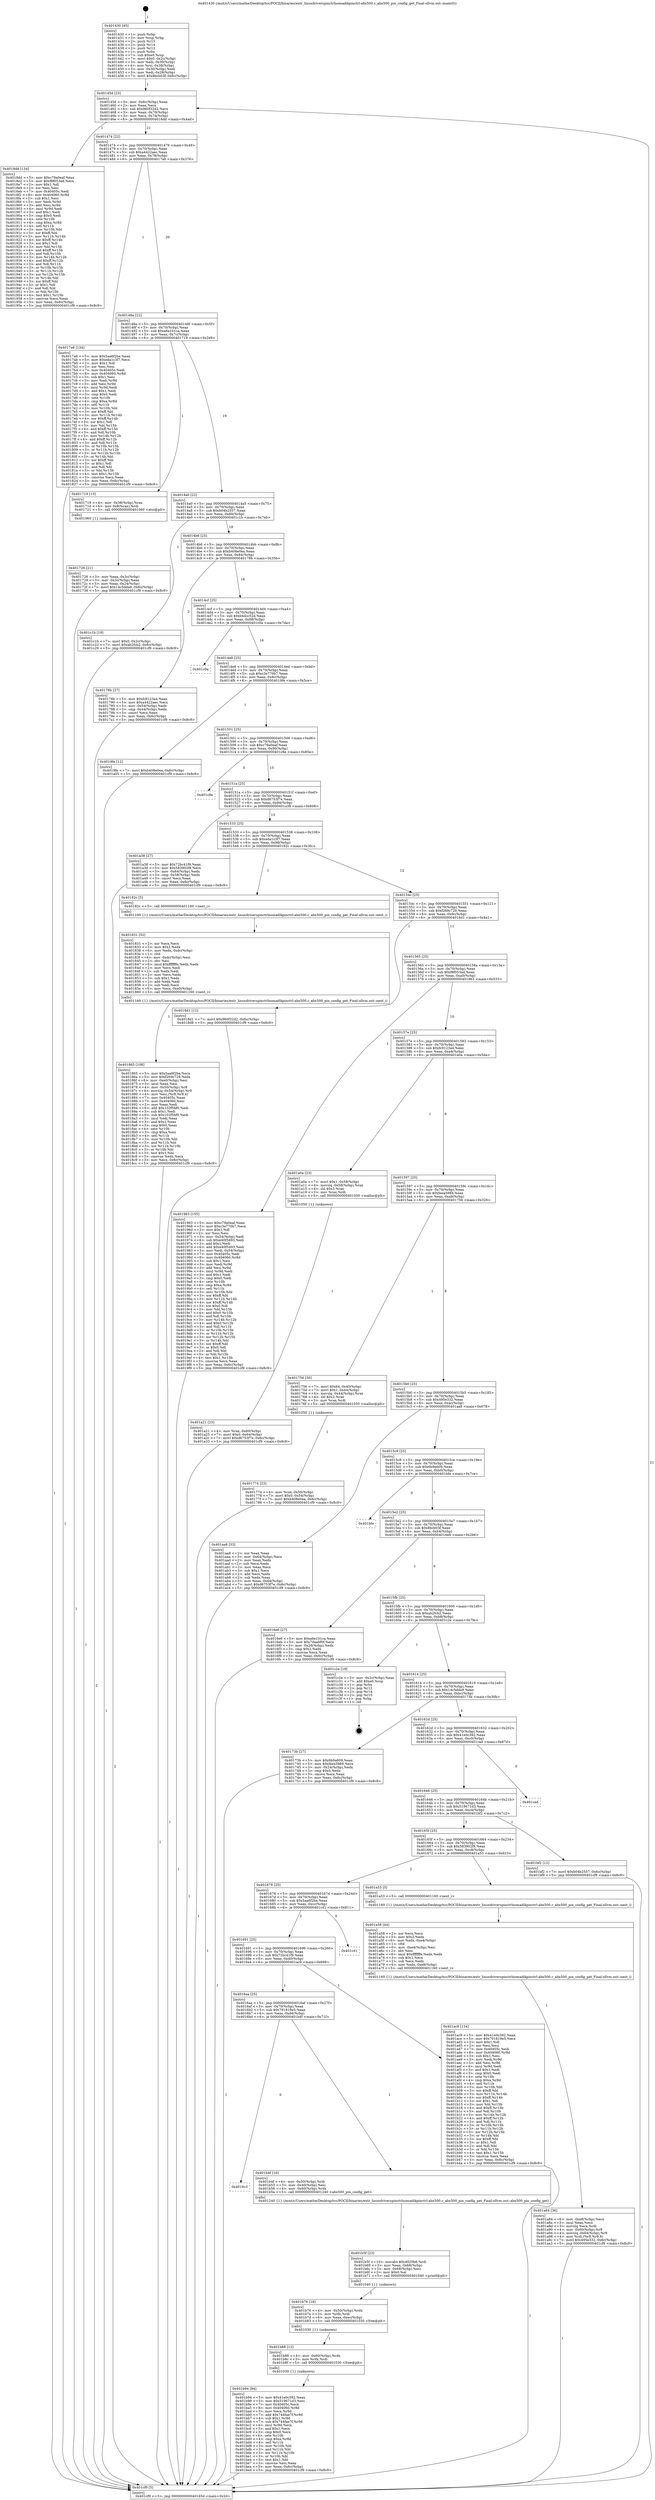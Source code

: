 digraph "0x401430" {
  label = "0x401430 (/mnt/c/Users/mathe/Desktop/tcc/POCII/binaries/extr_linuxdriverspinctrlnomadikpinctrl-abx500.c_abx500_pin_config_get_Final-ollvm.out::main(0))"
  labelloc = "t"
  node[shape=record]

  Entry [label="",width=0.3,height=0.3,shape=circle,fillcolor=black,style=filled]
  "0x40145d" [label="{
     0x40145d [23]\l
     | [instrs]\l
     &nbsp;&nbsp;0x40145d \<+3\>: mov -0x6c(%rbp),%eax\l
     &nbsp;&nbsp;0x401460 \<+2\>: mov %eax,%ecx\l
     &nbsp;&nbsp;0x401462 \<+6\>: sub $0x960f32d2,%ecx\l
     &nbsp;&nbsp;0x401468 \<+3\>: mov %eax,-0x70(%rbp)\l
     &nbsp;&nbsp;0x40146b \<+3\>: mov %ecx,-0x74(%rbp)\l
     &nbsp;&nbsp;0x40146e \<+6\>: je 00000000004018dd \<main+0x4ad\>\l
  }"]
  "0x4018dd" [label="{
     0x4018dd [134]\l
     | [instrs]\l
     &nbsp;&nbsp;0x4018dd \<+5\>: mov $0xc79a0eaf,%eax\l
     &nbsp;&nbsp;0x4018e2 \<+5\>: mov $0xf8f053ad,%ecx\l
     &nbsp;&nbsp;0x4018e7 \<+2\>: mov $0x1,%dl\l
     &nbsp;&nbsp;0x4018e9 \<+2\>: xor %esi,%esi\l
     &nbsp;&nbsp;0x4018eb \<+7\>: mov 0x40405c,%edi\l
     &nbsp;&nbsp;0x4018f2 \<+8\>: mov 0x404060,%r8d\l
     &nbsp;&nbsp;0x4018fa \<+3\>: sub $0x1,%esi\l
     &nbsp;&nbsp;0x4018fd \<+3\>: mov %edi,%r9d\l
     &nbsp;&nbsp;0x401900 \<+3\>: add %esi,%r9d\l
     &nbsp;&nbsp;0x401903 \<+4\>: imul %r9d,%edi\l
     &nbsp;&nbsp;0x401907 \<+3\>: and $0x1,%edi\l
     &nbsp;&nbsp;0x40190a \<+3\>: cmp $0x0,%edi\l
     &nbsp;&nbsp;0x40190d \<+4\>: sete %r10b\l
     &nbsp;&nbsp;0x401911 \<+4\>: cmp $0xa,%r8d\l
     &nbsp;&nbsp;0x401915 \<+4\>: setl %r11b\l
     &nbsp;&nbsp;0x401919 \<+3\>: mov %r10b,%bl\l
     &nbsp;&nbsp;0x40191c \<+3\>: xor $0xff,%bl\l
     &nbsp;&nbsp;0x40191f \<+3\>: mov %r11b,%r14b\l
     &nbsp;&nbsp;0x401922 \<+4\>: xor $0xff,%r14b\l
     &nbsp;&nbsp;0x401926 \<+3\>: xor $0x1,%dl\l
     &nbsp;&nbsp;0x401929 \<+3\>: mov %bl,%r15b\l
     &nbsp;&nbsp;0x40192c \<+4\>: and $0xff,%r15b\l
     &nbsp;&nbsp;0x401930 \<+3\>: and %dl,%r10b\l
     &nbsp;&nbsp;0x401933 \<+3\>: mov %r14b,%r12b\l
     &nbsp;&nbsp;0x401936 \<+4\>: and $0xff,%r12b\l
     &nbsp;&nbsp;0x40193a \<+3\>: and %dl,%r11b\l
     &nbsp;&nbsp;0x40193d \<+3\>: or %r10b,%r15b\l
     &nbsp;&nbsp;0x401940 \<+3\>: or %r11b,%r12b\l
     &nbsp;&nbsp;0x401943 \<+3\>: xor %r12b,%r15b\l
     &nbsp;&nbsp;0x401946 \<+3\>: or %r14b,%bl\l
     &nbsp;&nbsp;0x401949 \<+3\>: xor $0xff,%bl\l
     &nbsp;&nbsp;0x40194c \<+3\>: or $0x1,%dl\l
     &nbsp;&nbsp;0x40194f \<+2\>: and %dl,%bl\l
     &nbsp;&nbsp;0x401951 \<+3\>: or %bl,%r15b\l
     &nbsp;&nbsp;0x401954 \<+4\>: test $0x1,%r15b\l
     &nbsp;&nbsp;0x401958 \<+3\>: cmovne %ecx,%eax\l
     &nbsp;&nbsp;0x40195b \<+3\>: mov %eax,-0x6c(%rbp)\l
     &nbsp;&nbsp;0x40195e \<+5\>: jmp 0000000000401cf9 \<main+0x8c9\>\l
  }"]
  "0x401474" [label="{
     0x401474 [22]\l
     | [instrs]\l
     &nbsp;&nbsp;0x401474 \<+5\>: jmp 0000000000401479 \<main+0x49\>\l
     &nbsp;&nbsp;0x401479 \<+3\>: mov -0x70(%rbp),%eax\l
     &nbsp;&nbsp;0x40147c \<+5\>: sub $0xa4422aec,%eax\l
     &nbsp;&nbsp;0x401481 \<+3\>: mov %eax,-0x78(%rbp)\l
     &nbsp;&nbsp;0x401484 \<+6\>: je 00000000004017a6 \<main+0x376\>\l
  }"]
  Exit [label="",width=0.3,height=0.3,shape=circle,fillcolor=black,style=filled,peripheries=2]
  "0x4017a6" [label="{
     0x4017a6 [134]\l
     | [instrs]\l
     &nbsp;&nbsp;0x4017a6 \<+5\>: mov $0x5aa6f2ba,%eax\l
     &nbsp;&nbsp;0x4017ab \<+5\>: mov $0xeda1c3f7,%ecx\l
     &nbsp;&nbsp;0x4017b0 \<+2\>: mov $0x1,%dl\l
     &nbsp;&nbsp;0x4017b2 \<+2\>: xor %esi,%esi\l
     &nbsp;&nbsp;0x4017b4 \<+7\>: mov 0x40405c,%edi\l
     &nbsp;&nbsp;0x4017bb \<+8\>: mov 0x404060,%r8d\l
     &nbsp;&nbsp;0x4017c3 \<+3\>: sub $0x1,%esi\l
     &nbsp;&nbsp;0x4017c6 \<+3\>: mov %edi,%r9d\l
     &nbsp;&nbsp;0x4017c9 \<+3\>: add %esi,%r9d\l
     &nbsp;&nbsp;0x4017cc \<+4\>: imul %r9d,%edi\l
     &nbsp;&nbsp;0x4017d0 \<+3\>: and $0x1,%edi\l
     &nbsp;&nbsp;0x4017d3 \<+3\>: cmp $0x0,%edi\l
     &nbsp;&nbsp;0x4017d6 \<+4\>: sete %r10b\l
     &nbsp;&nbsp;0x4017da \<+4\>: cmp $0xa,%r8d\l
     &nbsp;&nbsp;0x4017de \<+4\>: setl %r11b\l
     &nbsp;&nbsp;0x4017e2 \<+3\>: mov %r10b,%bl\l
     &nbsp;&nbsp;0x4017e5 \<+3\>: xor $0xff,%bl\l
     &nbsp;&nbsp;0x4017e8 \<+3\>: mov %r11b,%r14b\l
     &nbsp;&nbsp;0x4017eb \<+4\>: xor $0xff,%r14b\l
     &nbsp;&nbsp;0x4017ef \<+3\>: xor $0x1,%dl\l
     &nbsp;&nbsp;0x4017f2 \<+3\>: mov %bl,%r15b\l
     &nbsp;&nbsp;0x4017f5 \<+4\>: and $0xff,%r15b\l
     &nbsp;&nbsp;0x4017f9 \<+3\>: and %dl,%r10b\l
     &nbsp;&nbsp;0x4017fc \<+3\>: mov %r14b,%r12b\l
     &nbsp;&nbsp;0x4017ff \<+4\>: and $0xff,%r12b\l
     &nbsp;&nbsp;0x401803 \<+3\>: and %dl,%r11b\l
     &nbsp;&nbsp;0x401806 \<+3\>: or %r10b,%r15b\l
     &nbsp;&nbsp;0x401809 \<+3\>: or %r11b,%r12b\l
     &nbsp;&nbsp;0x40180c \<+3\>: xor %r12b,%r15b\l
     &nbsp;&nbsp;0x40180f \<+3\>: or %r14b,%bl\l
     &nbsp;&nbsp;0x401812 \<+3\>: xor $0xff,%bl\l
     &nbsp;&nbsp;0x401815 \<+3\>: or $0x1,%dl\l
     &nbsp;&nbsp;0x401818 \<+2\>: and %dl,%bl\l
     &nbsp;&nbsp;0x40181a \<+3\>: or %bl,%r15b\l
     &nbsp;&nbsp;0x40181d \<+4\>: test $0x1,%r15b\l
     &nbsp;&nbsp;0x401821 \<+3\>: cmovne %ecx,%eax\l
     &nbsp;&nbsp;0x401824 \<+3\>: mov %eax,-0x6c(%rbp)\l
     &nbsp;&nbsp;0x401827 \<+5\>: jmp 0000000000401cf9 \<main+0x8c9\>\l
  }"]
  "0x40148a" [label="{
     0x40148a [22]\l
     | [instrs]\l
     &nbsp;&nbsp;0x40148a \<+5\>: jmp 000000000040148f \<main+0x5f\>\l
     &nbsp;&nbsp;0x40148f \<+3\>: mov -0x70(%rbp),%eax\l
     &nbsp;&nbsp;0x401492 \<+5\>: sub $0xa6e101ca,%eax\l
     &nbsp;&nbsp;0x401497 \<+3\>: mov %eax,-0x7c(%rbp)\l
     &nbsp;&nbsp;0x40149a \<+6\>: je 0000000000401719 \<main+0x2e9\>\l
  }"]
  "0x401b94" [label="{
     0x401b94 [94]\l
     | [instrs]\l
     &nbsp;&nbsp;0x401b94 \<+5\>: mov $0x41e0c392,%eax\l
     &nbsp;&nbsp;0x401b99 \<+5\>: mov $0x519671d3,%esi\l
     &nbsp;&nbsp;0x401b9e \<+7\>: mov 0x40405c,%ecx\l
     &nbsp;&nbsp;0x401ba5 \<+8\>: mov 0x404060,%r8d\l
     &nbsp;&nbsp;0x401bad \<+3\>: mov %ecx,%r9d\l
     &nbsp;&nbsp;0x401bb0 \<+7\>: add $0x744fae7f,%r9d\l
     &nbsp;&nbsp;0x401bb7 \<+4\>: sub $0x1,%r9d\l
     &nbsp;&nbsp;0x401bbb \<+7\>: sub $0x744fae7f,%r9d\l
     &nbsp;&nbsp;0x401bc2 \<+4\>: imul %r9d,%ecx\l
     &nbsp;&nbsp;0x401bc6 \<+3\>: and $0x1,%ecx\l
     &nbsp;&nbsp;0x401bc9 \<+3\>: cmp $0x0,%ecx\l
     &nbsp;&nbsp;0x401bcc \<+4\>: sete %r10b\l
     &nbsp;&nbsp;0x401bd0 \<+4\>: cmp $0xa,%r8d\l
     &nbsp;&nbsp;0x401bd4 \<+4\>: setl %r11b\l
     &nbsp;&nbsp;0x401bd8 \<+3\>: mov %r10b,%bl\l
     &nbsp;&nbsp;0x401bdb \<+3\>: and %r11b,%bl\l
     &nbsp;&nbsp;0x401bde \<+3\>: xor %r11b,%r10b\l
     &nbsp;&nbsp;0x401be1 \<+3\>: or %r10b,%bl\l
     &nbsp;&nbsp;0x401be4 \<+3\>: test $0x1,%bl\l
     &nbsp;&nbsp;0x401be7 \<+3\>: cmovne %esi,%eax\l
     &nbsp;&nbsp;0x401bea \<+3\>: mov %eax,-0x6c(%rbp)\l
     &nbsp;&nbsp;0x401bed \<+5\>: jmp 0000000000401cf9 \<main+0x8c9\>\l
  }"]
  "0x401719" [label="{
     0x401719 [13]\l
     | [instrs]\l
     &nbsp;&nbsp;0x401719 \<+4\>: mov -0x38(%rbp),%rax\l
     &nbsp;&nbsp;0x40171d \<+4\>: mov 0x8(%rax),%rdi\l
     &nbsp;&nbsp;0x401721 \<+5\>: call 0000000000401060 \<atoi@plt\>\l
     | [calls]\l
     &nbsp;&nbsp;0x401060 \{1\} (unknown)\l
  }"]
  "0x4014a0" [label="{
     0x4014a0 [22]\l
     | [instrs]\l
     &nbsp;&nbsp;0x4014a0 \<+5\>: jmp 00000000004014a5 \<main+0x75\>\l
     &nbsp;&nbsp;0x4014a5 \<+3\>: mov -0x70(%rbp),%eax\l
     &nbsp;&nbsp;0x4014a8 \<+5\>: sub $0xb04b2557,%eax\l
     &nbsp;&nbsp;0x4014ad \<+3\>: mov %eax,-0x80(%rbp)\l
     &nbsp;&nbsp;0x4014b0 \<+6\>: je 0000000000401c1b \<main+0x7eb\>\l
  }"]
  "0x401b88" [label="{
     0x401b88 [12]\l
     | [instrs]\l
     &nbsp;&nbsp;0x401b88 \<+4\>: mov -0x60(%rbp),%rdx\l
     &nbsp;&nbsp;0x401b8c \<+3\>: mov %rdx,%rdi\l
     &nbsp;&nbsp;0x401b8f \<+5\>: call 0000000000401030 \<free@plt\>\l
     | [calls]\l
     &nbsp;&nbsp;0x401030 \{1\} (unknown)\l
  }"]
  "0x401c1b" [label="{
     0x401c1b [19]\l
     | [instrs]\l
     &nbsp;&nbsp;0x401c1b \<+7\>: movl $0x0,-0x2c(%rbp)\l
     &nbsp;&nbsp;0x401c22 \<+7\>: movl $0xab2fcb2,-0x6c(%rbp)\l
     &nbsp;&nbsp;0x401c29 \<+5\>: jmp 0000000000401cf9 \<main+0x8c9\>\l
  }"]
  "0x4014b6" [label="{
     0x4014b6 [25]\l
     | [instrs]\l
     &nbsp;&nbsp;0x4014b6 \<+5\>: jmp 00000000004014bb \<main+0x8b\>\l
     &nbsp;&nbsp;0x4014bb \<+3\>: mov -0x70(%rbp),%eax\l
     &nbsp;&nbsp;0x4014be \<+5\>: sub $0xb408e0ea,%eax\l
     &nbsp;&nbsp;0x4014c3 \<+6\>: mov %eax,-0x84(%rbp)\l
     &nbsp;&nbsp;0x4014c9 \<+6\>: je 000000000040178b \<main+0x35b\>\l
  }"]
  "0x401b76" [label="{
     0x401b76 [18]\l
     | [instrs]\l
     &nbsp;&nbsp;0x401b76 \<+4\>: mov -0x50(%rbp),%rdx\l
     &nbsp;&nbsp;0x401b7a \<+3\>: mov %rdx,%rdi\l
     &nbsp;&nbsp;0x401b7d \<+6\>: mov %eax,-0xec(%rbp)\l
     &nbsp;&nbsp;0x401b83 \<+5\>: call 0000000000401030 \<free@plt\>\l
     | [calls]\l
     &nbsp;&nbsp;0x401030 \{1\} (unknown)\l
  }"]
  "0x40178b" [label="{
     0x40178b [27]\l
     | [instrs]\l
     &nbsp;&nbsp;0x40178b \<+5\>: mov $0xfc9123a4,%eax\l
     &nbsp;&nbsp;0x401790 \<+5\>: mov $0xa4422aec,%ecx\l
     &nbsp;&nbsp;0x401795 \<+3\>: mov -0x54(%rbp),%edx\l
     &nbsp;&nbsp;0x401798 \<+3\>: cmp -0x44(%rbp),%edx\l
     &nbsp;&nbsp;0x40179b \<+3\>: cmovl %ecx,%eax\l
     &nbsp;&nbsp;0x40179e \<+3\>: mov %eax,-0x6c(%rbp)\l
     &nbsp;&nbsp;0x4017a1 \<+5\>: jmp 0000000000401cf9 \<main+0x8c9\>\l
  }"]
  "0x4014cf" [label="{
     0x4014cf [25]\l
     | [instrs]\l
     &nbsp;&nbsp;0x4014cf \<+5\>: jmp 00000000004014d4 \<main+0xa4\>\l
     &nbsp;&nbsp;0x4014d4 \<+3\>: mov -0x70(%rbp),%eax\l
     &nbsp;&nbsp;0x4014d7 \<+5\>: sub $0xb4dcc52d,%eax\l
     &nbsp;&nbsp;0x4014dc \<+6\>: mov %eax,-0x88(%rbp)\l
     &nbsp;&nbsp;0x4014e2 \<+6\>: je 0000000000401c0a \<main+0x7da\>\l
  }"]
  "0x401b5f" [label="{
     0x401b5f [23]\l
     | [instrs]\l
     &nbsp;&nbsp;0x401b5f \<+10\>: movabs $0x4020b6,%rdi\l
     &nbsp;&nbsp;0x401b69 \<+3\>: mov %eax,-0x68(%rbp)\l
     &nbsp;&nbsp;0x401b6c \<+3\>: mov -0x68(%rbp),%esi\l
     &nbsp;&nbsp;0x401b6f \<+2\>: mov $0x0,%al\l
     &nbsp;&nbsp;0x401b71 \<+5\>: call 0000000000401040 \<printf@plt\>\l
     | [calls]\l
     &nbsp;&nbsp;0x401040 \{1\} (unknown)\l
  }"]
  "0x401c0a" [label="{
     0x401c0a\l
  }", style=dashed]
  "0x4014e8" [label="{
     0x4014e8 [25]\l
     | [instrs]\l
     &nbsp;&nbsp;0x4014e8 \<+5\>: jmp 00000000004014ed \<main+0xbd\>\l
     &nbsp;&nbsp;0x4014ed \<+3\>: mov -0x70(%rbp),%eax\l
     &nbsp;&nbsp;0x4014f0 \<+5\>: sub $0xc3e770b7,%eax\l
     &nbsp;&nbsp;0x4014f5 \<+6\>: mov %eax,-0x8c(%rbp)\l
     &nbsp;&nbsp;0x4014fb \<+6\>: je 00000000004019fe \<main+0x5ce\>\l
  }"]
  "0x4016c3" [label="{
     0x4016c3\l
  }", style=dashed]
  "0x4019fe" [label="{
     0x4019fe [12]\l
     | [instrs]\l
     &nbsp;&nbsp;0x4019fe \<+7\>: movl $0xb408e0ea,-0x6c(%rbp)\l
     &nbsp;&nbsp;0x401a05 \<+5\>: jmp 0000000000401cf9 \<main+0x8c9\>\l
  }"]
  "0x401501" [label="{
     0x401501 [25]\l
     | [instrs]\l
     &nbsp;&nbsp;0x401501 \<+5\>: jmp 0000000000401506 \<main+0xd6\>\l
     &nbsp;&nbsp;0x401506 \<+3\>: mov -0x70(%rbp),%eax\l
     &nbsp;&nbsp;0x401509 \<+5\>: sub $0xc79a0eaf,%eax\l
     &nbsp;&nbsp;0x40150e \<+6\>: mov %eax,-0x90(%rbp)\l
     &nbsp;&nbsp;0x401514 \<+6\>: je 0000000000401c8e \<main+0x85e\>\l
  }"]
  "0x401b4f" [label="{
     0x401b4f [16]\l
     | [instrs]\l
     &nbsp;&nbsp;0x401b4f \<+4\>: mov -0x50(%rbp),%rdi\l
     &nbsp;&nbsp;0x401b53 \<+3\>: mov -0x40(%rbp),%esi\l
     &nbsp;&nbsp;0x401b56 \<+4\>: mov -0x60(%rbp),%rdx\l
     &nbsp;&nbsp;0x401b5a \<+5\>: call 0000000000401240 \<abx500_pin_config_get\>\l
     | [calls]\l
     &nbsp;&nbsp;0x401240 \{1\} (/mnt/c/Users/mathe/Desktop/tcc/POCII/binaries/extr_linuxdriverspinctrlnomadikpinctrl-abx500.c_abx500_pin_config_get_Final-ollvm.out::abx500_pin_config_get)\l
  }"]
  "0x401c8e" [label="{
     0x401c8e\l
  }", style=dashed]
  "0x40151a" [label="{
     0x40151a [25]\l
     | [instrs]\l
     &nbsp;&nbsp;0x40151a \<+5\>: jmp 000000000040151f \<main+0xef\>\l
     &nbsp;&nbsp;0x40151f \<+3\>: mov -0x70(%rbp),%eax\l
     &nbsp;&nbsp;0x401522 \<+5\>: sub $0xd6753f7e,%eax\l
     &nbsp;&nbsp;0x401527 \<+6\>: mov %eax,-0x94(%rbp)\l
     &nbsp;&nbsp;0x40152d \<+6\>: je 0000000000401a38 \<main+0x608\>\l
  }"]
  "0x4016aa" [label="{
     0x4016aa [25]\l
     | [instrs]\l
     &nbsp;&nbsp;0x4016aa \<+5\>: jmp 00000000004016af \<main+0x27f\>\l
     &nbsp;&nbsp;0x4016af \<+3\>: mov -0x70(%rbp),%eax\l
     &nbsp;&nbsp;0x4016b2 \<+5\>: sub $0x791819e5,%eax\l
     &nbsp;&nbsp;0x4016b7 \<+6\>: mov %eax,-0xd4(%rbp)\l
     &nbsp;&nbsp;0x4016bd \<+6\>: je 0000000000401b4f \<main+0x71f\>\l
  }"]
  "0x401a38" [label="{
     0x401a38 [27]\l
     | [instrs]\l
     &nbsp;&nbsp;0x401a38 \<+5\>: mov $0x72bc41f9,%eax\l
     &nbsp;&nbsp;0x401a3d \<+5\>: mov $0x583902f9,%ecx\l
     &nbsp;&nbsp;0x401a42 \<+3\>: mov -0x64(%rbp),%edx\l
     &nbsp;&nbsp;0x401a45 \<+3\>: cmp -0x58(%rbp),%edx\l
     &nbsp;&nbsp;0x401a48 \<+3\>: cmovl %ecx,%eax\l
     &nbsp;&nbsp;0x401a4b \<+3\>: mov %eax,-0x6c(%rbp)\l
     &nbsp;&nbsp;0x401a4e \<+5\>: jmp 0000000000401cf9 \<main+0x8c9\>\l
  }"]
  "0x401533" [label="{
     0x401533 [25]\l
     | [instrs]\l
     &nbsp;&nbsp;0x401533 \<+5\>: jmp 0000000000401538 \<main+0x108\>\l
     &nbsp;&nbsp;0x401538 \<+3\>: mov -0x70(%rbp),%eax\l
     &nbsp;&nbsp;0x40153b \<+5\>: sub $0xeda1c3f7,%eax\l
     &nbsp;&nbsp;0x401540 \<+6\>: mov %eax,-0x98(%rbp)\l
     &nbsp;&nbsp;0x401546 \<+6\>: je 000000000040182c \<main+0x3fc\>\l
  }"]
  "0x401ac9" [label="{
     0x401ac9 [134]\l
     | [instrs]\l
     &nbsp;&nbsp;0x401ac9 \<+5\>: mov $0x41e0c392,%eax\l
     &nbsp;&nbsp;0x401ace \<+5\>: mov $0x791819e5,%ecx\l
     &nbsp;&nbsp;0x401ad3 \<+2\>: mov $0x1,%dl\l
     &nbsp;&nbsp;0x401ad5 \<+2\>: xor %esi,%esi\l
     &nbsp;&nbsp;0x401ad7 \<+7\>: mov 0x40405c,%edi\l
     &nbsp;&nbsp;0x401ade \<+8\>: mov 0x404060,%r8d\l
     &nbsp;&nbsp;0x401ae6 \<+3\>: sub $0x1,%esi\l
     &nbsp;&nbsp;0x401ae9 \<+3\>: mov %edi,%r9d\l
     &nbsp;&nbsp;0x401aec \<+3\>: add %esi,%r9d\l
     &nbsp;&nbsp;0x401aef \<+4\>: imul %r9d,%edi\l
     &nbsp;&nbsp;0x401af3 \<+3\>: and $0x1,%edi\l
     &nbsp;&nbsp;0x401af6 \<+3\>: cmp $0x0,%edi\l
     &nbsp;&nbsp;0x401af9 \<+4\>: sete %r10b\l
     &nbsp;&nbsp;0x401afd \<+4\>: cmp $0xa,%r8d\l
     &nbsp;&nbsp;0x401b01 \<+4\>: setl %r11b\l
     &nbsp;&nbsp;0x401b05 \<+3\>: mov %r10b,%bl\l
     &nbsp;&nbsp;0x401b08 \<+3\>: xor $0xff,%bl\l
     &nbsp;&nbsp;0x401b0b \<+3\>: mov %r11b,%r14b\l
     &nbsp;&nbsp;0x401b0e \<+4\>: xor $0xff,%r14b\l
     &nbsp;&nbsp;0x401b12 \<+3\>: xor $0x1,%dl\l
     &nbsp;&nbsp;0x401b15 \<+3\>: mov %bl,%r15b\l
     &nbsp;&nbsp;0x401b18 \<+4\>: and $0xff,%r15b\l
     &nbsp;&nbsp;0x401b1c \<+3\>: and %dl,%r10b\l
     &nbsp;&nbsp;0x401b1f \<+3\>: mov %r14b,%r12b\l
     &nbsp;&nbsp;0x401b22 \<+4\>: and $0xff,%r12b\l
     &nbsp;&nbsp;0x401b26 \<+3\>: and %dl,%r11b\l
     &nbsp;&nbsp;0x401b29 \<+3\>: or %r10b,%r15b\l
     &nbsp;&nbsp;0x401b2c \<+3\>: or %r11b,%r12b\l
     &nbsp;&nbsp;0x401b2f \<+3\>: xor %r12b,%r15b\l
     &nbsp;&nbsp;0x401b32 \<+3\>: or %r14b,%bl\l
     &nbsp;&nbsp;0x401b35 \<+3\>: xor $0xff,%bl\l
     &nbsp;&nbsp;0x401b38 \<+3\>: or $0x1,%dl\l
     &nbsp;&nbsp;0x401b3b \<+2\>: and %dl,%bl\l
     &nbsp;&nbsp;0x401b3d \<+3\>: or %bl,%r15b\l
     &nbsp;&nbsp;0x401b40 \<+4\>: test $0x1,%r15b\l
     &nbsp;&nbsp;0x401b44 \<+3\>: cmovne %ecx,%eax\l
     &nbsp;&nbsp;0x401b47 \<+3\>: mov %eax,-0x6c(%rbp)\l
     &nbsp;&nbsp;0x401b4a \<+5\>: jmp 0000000000401cf9 \<main+0x8c9\>\l
  }"]
  "0x40182c" [label="{
     0x40182c [5]\l
     | [instrs]\l
     &nbsp;&nbsp;0x40182c \<+5\>: call 0000000000401160 \<next_i\>\l
     | [calls]\l
     &nbsp;&nbsp;0x401160 \{1\} (/mnt/c/Users/mathe/Desktop/tcc/POCII/binaries/extr_linuxdriverspinctrlnomadikpinctrl-abx500.c_abx500_pin_config_get_Final-ollvm.out::next_i)\l
  }"]
  "0x40154c" [label="{
     0x40154c [25]\l
     | [instrs]\l
     &nbsp;&nbsp;0x40154c \<+5\>: jmp 0000000000401551 \<main+0x121\>\l
     &nbsp;&nbsp;0x401551 \<+3\>: mov -0x70(%rbp),%eax\l
     &nbsp;&nbsp;0x401554 \<+5\>: sub $0xf269c729,%eax\l
     &nbsp;&nbsp;0x401559 \<+6\>: mov %eax,-0x9c(%rbp)\l
     &nbsp;&nbsp;0x40155f \<+6\>: je 00000000004018d1 \<main+0x4a1\>\l
  }"]
  "0x401691" [label="{
     0x401691 [25]\l
     | [instrs]\l
     &nbsp;&nbsp;0x401691 \<+5\>: jmp 0000000000401696 \<main+0x266\>\l
     &nbsp;&nbsp;0x401696 \<+3\>: mov -0x70(%rbp),%eax\l
     &nbsp;&nbsp;0x401699 \<+5\>: sub $0x72bc41f9,%eax\l
     &nbsp;&nbsp;0x40169e \<+6\>: mov %eax,-0xd0(%rbp)\l
     &nbsp;&nbsp;0x4016a4 \<+6\>: je 0000000000401ac9 \<main+0x699\>\l
  }"]
  "0x4018d1" [label="{
     0x4018d1 [12]\l
     | [instrs]\l
     &nbsp;&nbsp;0x4018d1 \<+7\>: movl $0x960f32d2,-0x6c(%rbp)\l
     &nbsp;&nbsp;0x4018d8 \<+5\>: jmp 0000000000401cf9 \<main+0x8c9\>\l
  }"]
  "0x401565" [label="{
     0x401565 [25]\l
     | [instrs]\l
     &nbsp;&nbsp;0x401565 \<+5\>: jmp 000000000040156a \<main+0x13a\>\l
     &nbsp;&nbsp;0x40156a \<+3\>: mov -0x70(%rbp),%eax\l
     &nbsp;&nbsp;0x40156d \<+5\>: sub $0xf8f053ad,%eax\l
     &nbsp;&nbsp;0x401572 \<+6\>: mov %eax,-0xa0(%rbp)\l
     &nbsp;&nbsp;0x401578 \<+6\>: je 0000000000401963 \<main+0x533\>\l
  }"]
  "0x401c41" [label="{
     0x401c41\l
  }", style=dashed]
  "0x401963" [label="{
     0x401963 [155]\l
     | [instrs]\l
     &nbsp;&nbsp;0x401963 \<+5\>: mov $0xc79a0eaf,%eax\l
     &nbsp;&nbsp;0x401968 \<+5\>: mov $0xc3e770b7,%ecx\l
     &nbsp;&nbsp;0x40196d \<+2\>: mov $0x1,%dl\l
     &nbsp;&nbsp;0x40196f \<+2\>: xor %esi,%esi\l
     &nbsp;&nbsp;0x401971 \<+3\>: mov -0x54(%rbp),%edi\l
     &nbsp;&nbsp;0x401974 \<+6\>: sub $0xe40f5493,%edi\l
     &nbsp;&nbsp;0x40197a \<+3\>: add $0x1,%edi\l
     &nbsp;&nbsp;0x40197d \<+6\>: add $0xe40f5493,%edi\l
     &nbsp;&nbsp;0x401983 \<+3\>: mov %edi,-0x54(%rbp)\l
     &nbsp;&nbsp;0x401986 \<+7\>: mov 0x40405c,%edi\l
     &nbsp;&nbsp;0x40198d \<+8\>: mov 0x404060,%r8d\l
     &nbsp;&nbsp;0x401995 \<+3\>: sub $0x1,%esi\l
     &nbsp;&nbsp;0x401998 \<+3\>: mov %edi,%r9d\l
     &nbsp;&nbsp;0x40199b \<+3\>: add %esi,%r9d\l
     &nbsp;&nbsp;0x40199e \<+4\>: imul %r9d,%edi\l
     &nbsp;&nbsp;0x4019a2 \<+3\>: and $0x1,%edi\l
     &nbsp;&nbsp;0x4019a5 \<+3\>: cmp $0x0,%edi\l
     &nbsp;&nbsp;0x4019a8 \<+4\>: sete %r10b\l
     &nbsp;&nbsp;0x4019ac \<+4\>: cmp $0xa,%r8d\l
     &nbsp;&nbsp;0x4019b0 \<+4\>: setl %r11b\l
     &nbsp;&nbsp;0x4019b4 \<+3\>: mov %r10b,%bl\l
     &nbsp;&nbsp;0x4019b7 \<+3\>: xor $0xff,%bl\l
     &nbsp;&nbsp;0x4019ba \<+3\>: mov %r11b,%r14b\l
     &nbsp;&nbsp;0x4019bd \<+4\>: xor $0xff,%r14b\l
     &nbsp;&nbsp;0x4019c1 \<+3\>: xor $0x0,%dl\l
     &nbsp;&nbsp;0x4019c4 \<+3\>: mov %bl,%r15b\l
     &nbsp;&nbsp;0x4019c7 \<+4\>: and $0x0,%r15b\l
     &nbsp;&nbsp;0x4019cb \<+3\>: and %dl,%r10b\l
     &nbsp;&nbsp;0x4019ce \<+3\>: mov %r14b,%r12b\l
     &nbsp;&nbsp;0x4019d1 \<+4\>: and $0x0,%r12b\l
     &nbsp;&nbsp;0x4019d5 \<+3\>: and %dl,%r11b\l
     &nbsp;&nbsp;0x4019d8 \<+3\>: or %r10b,%r15b\l
     &nbsp;&nbsp;0x4019db \<+3\>: or %r11b,%r12b\l
     &nbsp;&nbsp;0x4019de \<+3\>: xor %r12b,%r15b\l
     &nbsp;&nbsp;0x4019e1 \<+3\>: or %r14b,%bl\l
     &nbsp;&nbsp;0x4019e4 \<+3\>: xor $0xff,%bl\l
     &nbsp;&nbsp;0x4019e7 \<+3\>: or $0x0,%dl\l
     &nbsp;&nbsp;0x4019ea \<+2\>: and %dl,%bl\l
     &nbsp;&nbsp;0x4019ec \<+3\>: or %bl,%r15b\l
     &nbsp;&nbsp;0x4019ef \<+4\>: test $0x1,%r15b\l
     &nbsp;&nbsp;0x4019f3 \<+3\>: cmovne %ecx,%eax\l
     &nbsp;&nbsp;0x4019f6 \<+3\>: mov %eax,-0x6c(%rbp)\l
     &nbsp;&nbsp;0x4019f9 \<+5\>: jmp 0000000000401cf9 \<main+0x8c9\>\l
  }"]
  "0x40157e" [label="{
     0x40157e [25]\l
     | [instrs]\l
     &nbsp;&nbsp;0x40157e \<+5\>: jmp 0000000000401583 \<main+0x153\>\l
     &nbsp;&nbsp;0x401583 \<+3\>: mov -0x70(%rbp),%eax\l
     &nbsp;&nbsp;0x401586 \<+5\>: sub $0xfc9123a4,%eax\l
     &nbsp;&nbsp;0x40158b \<+6\>: mov %eax,-0xa4(%rbp)\l
     &nbsp;&nbsp;0x401591 \<+6\>: je 0000000000401a0a \<main+0x5da\>\l
  }"]
  "0x401a84" [label="{
     0x401a84 [36]\l
     | [instrs]\l
     &nbsp;&nbsp;0x401a84 \<+6\>: mov -0xe8(%rbp),%ecx\l
     &nbsp;&nbsp;0x401a8a \<+3\>: imul %eax,%ecx\l
     &nbsp;&nbsp;0x401a8d \<+3\>: movslq %ecx,%rdi\l
     &nbsp;&nbsp;0x401a90 \<+4\>: mov -0x60(%rbp),%r8\l
     &nbsp;&nbsp;0x401a94 \<+4\>: movslq -0x64(%rbp),%r9\l
     &nbsp;&nbsp;0x401a98 \<+4\>: mov %rdi,(%r8,%r9,8)\l
     &nbsp;&nbsp;0x401a9c \<+7\>: movl $0x495e332,-0x6c(%rbp)\l
     &nbsp;&nbsp;0x401aa3 \<+5\>: jmp 0000000000401cf9 \<main+0x8c9\>\l
  }"]
  "0x401a0a" [label="{
     0x401a0a [23]\l
     | [instrs]\l
     &nbsp;&nbsp;0x401a0a \<+7\>: movl $0x1,-0x58(%rbp)\l
     &nbsp;&nbsp;0x401a11 \<+4\>: movslq -0x58(%rbp),%rax\l
     &nbsp;&nbsp;0x401a15 \<+4\>: shl $0x3,%rax\l
     &nbsp;&nbsp;0x401a19 \<+3\>: mov %rax,%rdi\l
     &nbsp;&nbsp;0x401a1c \<+5\>: call 0000000000401050 \<malloc@plt\>\l
     | [calls]\l
     &nbsp;&nbsp;0x401050 \{1\} (unknown)\l
  }"]
  "0x401597" [label="{
     0x401597 [25]\l
     | [instrs]\l
     &nbsp;&nbsp;0x401597 \<+5\>: jmp 000000000040159c \<main+0x16c\>\l
     &nbsp;&nbsp;0x40159c \<+3\>: mov -0x70(%rbp),%eax\l
     &nbsp;&nbsp;0x40159f \<+5\>: sub $0xfeea5989,%eax\l
     &nbsp;&nbsp;0x4015a4 \<+6\>: mov %eax,-0xa8(%rbp)\l
     &nbsp;&nbsp;0x4015aa \<+6\>: je 0000000000401756 \<main+0x326\>\l
  }"]
  "0x401a58" [label="{
     0x401a58 [44]\l
     | [instrs]\l
     &nbsp;&nbsp;0x401a58 \<+2\>: xor %ecx,%ecx\l
     &nbsp;&nbsp;0x401a5a \<+5\>: mov $0x2,%edx\l
     &nbsp;&nbsp;0x401a5f \<+6\>: mov %edx,-0xe4(%rbp)\l
     &nbsp;&nbsp;0x401a65 \<+1\>: cltd\l
     &nbsp;&nbsp;0x401a66 \<+6\>: mov -0xe4(%rbp),%esi\l
     &nbsp;&nbsp;0x401a6c \<+2\>: idiv %esi\l
     &nbsp;&nbsp;0x401a6e \<+6\>: imul $0xfffffffe,%edx,%edx\l
     &nbsp;&nbsp;0x401a74 \<+3\>: sub $0x1,%ecx\l
     &nbsp;&nbsp;0x401a77 \<+2\>: sub %ecx,%edx\l
     &nbsp;&nbsp;0x401a79 \<+6\>: mov %edx,-0xe8(%rbp)\l
     &nbsp;&nbsp;0x401a7f \<+5\>: call 0000000000401160 \<next_i\>\l
     | [calls]\l
     &nbsp;&nbsp;0x401160 \{1\} (/mnt/c/Users/mathe/Desktop/tcc/POCII/binaries/extr_linuxdriverspinctrlnomadikpinctrl-abx500.c_abx500_pin_config_get_Final-ollvm.out::next_i)\l
  }"]
  "0x401756" [label="{
     0x401756 [30]\l
     | [instrs]\l
     &nbsp;&nbsp;0x401756 \<+7\>: movl $0x64,-0x40(%rbp)\l
     &nbsp;&nbsp;0x40175d \<+7\>: movl $0x1,-0x44(%rbp)\l
     &nbsp;&nbsp;0x401764 \<+4\>: movslq -0x44(%rbp),%rax\l
     &nbsp;&nbsp;0x401768 \<+4\>: shl $0x2,%rax\l
     &nbsp;&nbsp;0x40176c \<+3\>: mov %rax,%rdi\l
     &nbsp;&nbsp;0x40176f \<+5\>: call 0000000000401050 \<malloc@plt\>\l
     | [calls]\l
     &nbsp;&nbsp;0x401050 \{1\} (unknown)\l
  }"]
  "0x4015b0" [label="{
     0x4015b0 [25]\l
     | [instrs]\l
     &nbsp;&nbsp;0x4015b0 \<+5\>: jmp 00000000004015b5 \<main+0x185\>\l
     &nbsp;&nbsp;0x4015b5 \<+3\>: mov -0x70(%rbp),%eax\l
     &nbsp;&nbsp;0x4015b8 \<+5\>: sub $0x495e332,%eax\l
     &nbsp;&nbsp;0x4015bd \<+6\>: mov %eax,-0xac(%rbp)\l
     &nbsp;&nbsp;0x4015c3 \<+6\>: je 0000000000401aa8 \<main+0x678\>\l
  }"]
  "0x401678" [label="{
     0x401678 [25]\l
     | [instrs]\l
     &nbsp;&nbsp;0x401678 \<+5\>: jmp 000000000040167d \<main+0x24d\>\l
     &nbsp;&nbsp;0x40167d \<+3\>: mov -0x70(%rbp),%eax\l
     &nbsp;&nbsp;0x401680 \<+5\>: sub $0x5aa6f2ba,%eax\l
     &nbsp;&nbsp;0x401685 \<+6\>: mov %eax,-0xcc(%rbp)\l
     &nbsp;&nbsp;0x40168b \<+6\>: je 0000000000401c41 \<main+0x811\>\l
  }"]
  "0x401aa8" [label="{
     0x401aa8 [33]\l
     | [instrs]\l
     &nbsp;&nbsp;0x401aa8 \<+2\>: xor %eax,%eax\l
     &nbsp;&nbsp;0x401aaa \<+3\>: mov -0x64(%rbp),%ecx\l
     &nbsp;&nbsp;0x401aad \<+2\>: mov %eax,%edx\l
     &nbsp;&nbsp;0x401aaf \<+2\>: sub %ecx,%edx\l
     &nbsp;&nbsp;0x401ab1 \<+2\>: mov %eax,%ecx\l
     &nbsp;&nbsp;0x401ab3 \<+3\>: sub $0x1,%ecx\l
     &nbsp;&nbsp;0x401ab6 \<+2\>: add %ecx,%edx\l
     &nbsp;&nbsp;0x401ab8 \<+2\>: sub %edx,%eax\l
     &nbsp;&nbsp;0x401aba \<+3\>: mov %eax,-0x64(%rbp)\l
     &nbsp;&nbsp;0x401abd \<+7\>: movl $0xd6753f7e,-0x6c(%rbp)\l
     &nbsp;&nbsp;0x401ac4 \<+5\>: jmp 0000000000401cf9 \<main+0x8c9\>\l
  }"]
  "0x4015c9" [label="{
     0x4015c9 [25]\l
     | [instrs]\l
     &nbsp;&nbsp;0x4015c9 \<+5\>: jmp 00000000004015ce \<main+0x19e\>\l
     &nbsp;&nbsp;0x4015ce \<+3\>: mov -0x70(%rbp),%eax\l
     &nbsp;&nbsp;0x4015d1 \<+5\>: sub $0x6b9a609,%eax\l
     &nbsp;&nbsp;0x4015d6 \<+6\>: mov %eax,-0xb0(%rbp)\l
     &nbsp;&nbsp;0x4015dc \<+6\>: je 0000000000401bfe \<main+0x7ce\>\l
  }"]
  "0x401a53" [label="{
     0x401a53 [5]\l
     | [instrs]\l
     &nbsp;&nbsp;0x401a53 \<+5\>: call 0000000000401160 \<next_i\>\l
     | [calls]\l
     &nbsp;&nbsp;0x401160 \{1\} (/mnt/c/Users/mathe/Desktop/tcc/POCII/binaries/extr_linuxdriverspinctrlnomadikpinctrl-abx500.c_abx500_pin_config_get_Final-ollvm.out::next_i)\l
  }"]
  "0x401bfe" [label="{
     0x401bfe\l
  }", style=dashed]
  "0x4015e2" [label="{
     0x4015e2 [25]\l
     | [instrs]\l
     &nbsp;&nbsp;0x4015e2 \<+5\>: jmp 00000000004015e7 \<main+0x1b7\>\l
     &nbsp;&nbsp;0x4015e7 \<+3\>: mov -0x70(%rbp),%eax\l
     &nbsp;&nbsp;0x4015ea \<+5\>: sub $0x8bcb03f,%eax\l
     &nbsp;&nbsp;0x4015ef \<+6\>: mov %eax,-0xb4(%rbp)\l
     &nbsp;&nbsp;0x4015f5 \<+6\>: je 00000000004016e6 \<main+0x2b6\>\l
  }"]
  "0x40165f" [label="{
     0x40165f [25]\l
     | [instrs]\l
     &nbsp;&nbsp;0x40165f \<+5\>: jmp 0000000000401664 \<main+0x234\>\l
     &nbsp;&nbsp;0x401664 \<+3\>: mov -0x70(%rbp),%eax\l
     &nbsp;&nbsp;0x401667 \<+5\>: sub $0x583902f9,%eax\l
     &nbsp;&nbsp;0x40166c \<+6\>: mov %eax,-0xc8(%rbp)\l
     &nbsp;&nbsp;0x401672 \<+6\>: je 0000000000401a53 \<main+0x623\>\l
  }"]
  "0x4016e6" [label="{
     0x4016e6 [27]\l
     | [instrs]\l
     &nbsp;&nbsp;0x4016e6 \<+5\>: mov $0xa6e101ca,%eax\l
     &nbsp;&nbsp;0x4016eb \<+5\>: mov $0x7daabf0f,%ecx\l
     &nbsp;&nbsp;0x4016f0 \<+3\>: mov -0x28(%rbp),%edx\l
     &nbsp;&nbsp;0x4016f3 \<+3\>: cmp $0x2,%edx\l
     &nbsp;&nbsp;0x4016f6 \<+3\>: cmovne %ecx,%eax\l
     &nbsp;&nbsp;0x4016f9 \<+3\>: mov %eax,-0x6c(%rbp)\l
     &nbsp;&nbsp;0x4016fc \<+5\>: jmp 0000000000401cf9 \<main+0x8c9\>\l
  }"]
  "0x4015fb" [label="{
     0x4015fb [25]\l
     | [instrs]\l
     &nbsp;&nbsp;0x4015fb \<+5\>: jmp 0000000000401600 \<main+0x1d0\>\l
     &nbsp;&nbsp;0x401600 \<+3\>: mov -0x70(%rbp),%eax\l
     &nbsp;&nbsp;0x401603 \<+5\>: sub $0xab2fcb2,%eax\l
     &nbsp;&nbsp;0x401608 \<+6\>: mov %eax,-0xb8(%rbp)\l
     &nbsp;&nbsp;0x40160e \<+6\>: je 0000000000401c2e \<main+0x7fe\>\l
  }"]
  "0x401cf9" [label="{
     0x401cf9 [5]\l
     | [instrs]\l
     &nbsp;&nbsp;0x401cf9 \<+5\>: jmp 000000000040145d \<main+0x2d\>\l
  }"]
  "0x401430" [label="{
     0x401430 [45]\l
     | [instrs]\l
     &nbsp;&nbsp;0x401430 \<+1\>: push %rbp\l
     &nbsp;&nbsp;0x401431 \<+3\>: mov %rsp,%rbp\l
     &nbsp;&nbsp;0x401434 \<+2\>: push %r15\l
     &nbsp;&nbsp;0x401436 \<+2\>: push %r14\l
     &nbsp;&nbsp;0x401438 \<+2\>: push %r12\l
     &nbsp;&nbsp;0x40143a \<+1\>: push %rbx\l
     &nbsp;&nbsp;0x40143b \<+7\>: sub $0xe0,%rsp\l
     &nbsp;&nbsp;0x401442 \<+7\>: movl $0x0,-0x2c(%rbp)\l
     &nbsp;&nbsp;0x401449 \<+3\>: mov %edi,-0x30(%rbp)\l
     &nbsp;&nbsp;0x40144c \<+4\>: mov %rsi,-0x38(%rbp)\l
     &nbsp;&nbsp;0x401450 \<+3\>: mov -0x30(%rbp),%edi\l
     &nbsp;&nbsp;0x401453 \<+3\>: mov %edi,-0x28(%rbp)\l
     &nbsp;&nbsp;0x401456 \<+7\>: movl $0x8bcb03f,-0x6c(%rbp)\l
  }"]
  "0x401726" [label="{
     0x401726 [21]\l
     | [instrs]\l
     &nbsp;&nbsp;0x401726 \<+3\>: mov %eax,-0x3c(%rbp)\l
     &nbsp;&nbsp;0x401729 \<+3\>: mov -0x3c(%rbp),%eax\l
     &nbsp;&nbsp;0x40172c \<+3\>: mov %eax,-0x24(%rbp)\l
     &nbsp;&nbsp;0x40172f \<+7\>: movl $0x14c5dda9,-0x6c(%rbp)\l
     &nbsp;&nbsp;0x401736 \<+5\>: jmp 0000000000401cf9 \<main+0x8c9\>\l
  }"]
  "0x401bf2" [label="{
     0x401bf2 [12]\l
     | [instrs]\l
     &nbsp;&nbsp;0x401bf2 \<+7\>: movl $0xb04b2557,-0x6c(%rbp)\l
     &nbsp;&nbsp;0x401bf9 \<+5\>: jmp 0000000000401cf9 \<main+0x8c9\>\l
  }"]
  "0x401c2e" [label="{
     0x401c2e [19]\l
     | [instrs]\l
     &nbsp;&nbsp;0x401c2e \<+3\>: mov -0x2c(%rbp),%eax\l
     &nbsp;&nbsp;0x401c31 \<+7\>: add $0xe0,%rsp\l
     &nbsp;&nbsp;0x401c38 \<+1\>: pop %rbx\l
     &nbsp;&nbsp;0x401c39 \<+2\>: pop %r12\l
     &nbsp;&nbsp;0x401c3b \<+2\>: pop %r14\l
     &nbsp;&nbsp;0x401c3d \<+2\>: pop %r15\l
     &nbsp;&nbsp;0x401c3f \<+1\>: pop %rbp\l
     &nbsp;&nbsp;0x401c40 \<+1\>: ret\l
  }"]
  "0x401614" [label="{
     0x401614 [25]\l
     | [instrs]\l
     &nbsp;&nbsp;0x401614 \<+5\>: jmp 0000000000401619 \<main+0x1e9\>\l
     &nbsp;&nbsp;0x401619 \<+3\>: mov -0x70(%rbp),%eax\l
     &nbsp;&nbsp;0x40161c \<+5\>: sub $0x14c5dda9,%eax\l
     &nbsp;&nbsp;0x401621 \<+6\>: mov %eax,-0xbc(%rbp)\l
     &nbsp;&nbsp;0x401627 \<+6\>: je 000000000040173b \<main+0x30b\>\l
  }"]
  "0x401646" [label="{
     0x401646 [25]\l
     | [instrs]\l
     &nbsp;&nbsp;0x401646 \<+5\>: jmp 000000000040164b \<main+0x21b\>\l
     &nbsp;&nbsp;0x40164b \<+3\>: mov -0x70(%rbp),%eax\l
     &nbsp;&nbsp;0x40164e \<+5\>: sub $0x519671d3,%eax\l
     &nbsp;&nbsp;0x401653 \<+6\>: mov %eax,-0xc4(%rbp)\l
     &nbsp;&nbsp;0x401659 \<+6\>: je 0000000000401bf2 \<main+0x7c2\>\l
  }"]
  "0x40173b" [label="{
     0x40173b [27]\l
     | [instrs]\l
     &nbsp;&nbsp;0x40173b \<+5\>: mov $0x6b9a609,%eax\l
     &nbsp;&nbsp;0x401740 \<+5\>: mov $0xfeea5989,%ecx\l
     &nbsp;&nbsp;0x401745 \<+3\>: mov -0x24(%rbp),%edx\l
     &nbsp;&nbsp;0x401748 \<+3\>: cmp $0x0,%edx\l
     &nbsp;&nbsp;0x40174b \<+3\>: cmove %ecx,%eax\l
     &nbsp;&nbsp;0x40174e \<+3\>: mov %eax,-0x6c(%rbp)\l
     &nbsp;&nbsp;0x401751 \<+5\>: jmp 0000000000401cf9 \<main+0x8c9\>\l
  }"]
  "0x40162d" [label="{
     0x40162d [25]\l
     | [instrs]\l
     &nbsp;&nbsp;0x40162d \<+5\>: jmp 0000000000401632 \<main+0x202\>\l
     &nbsp;&nbsp;0x401632 \<+3\>: mov -0x70(%rbp),%eax\l
     &nbsp;&nbsp;0x401635 \<+5\>: sub $0x41e0c392,%eax\l
     &nbsp;&nbsp;0x40163a \<+6\>: mov %eax,-0xc0(%rbp)\l
     &nbsp;&nbsp;0x401640 \<+6\>: je 0000000000401cad \<main+0x87d\>\l
  }"]
  "0x401774" [label="{
     0x401774 [23]\l
     | [instrs]\l
     &nbsp;&nbsp;0x401774 \<+4\>: mov %rax,-0x50(%rbp)\l
     &nbsp;&nbsp;0x401778 \<+7\>: movl $0x0,-0x54(%rbp)\l
     &nbsp;&nbsp;0x40177f \<+7\>: movl $0xb408e0ea,-0x6c(%rbp)\l
     &nbsp;&nbsp;0x401786 \<+5\>: jmp 0000000000401cf9 \<main+0x8c9\>\l
  }"]
  "0x401831" [label="{
     0x401831 [52]\l
     | [instrs]\l
     &nbsp;&nbsp;0x401831 \<+2\>: xor %ecx,%ecx\l
     &nbsp;&nbsp;0x401833 \<+5\>: mov $0x2,%edx\l
     &nbsp;&nbsp;0x401838 \<+6\>: mov %edx,-0xdc(%rbp)\l
     &nbsp;&nbsp;0x40183e \<+1\>: cltd\l
     &nbsp;&nbsp;0x40183f \<+6\>: mov -0xdc(%rbp),%esi\l
     &nbsp;&nbsp;0x401845 \<+2\>: idiv %esi\l
     &nbsp;&nbsp;0x401847 \<+6\>: imul $0xfffffffe,%edx,%edx\l
     &nbsp;&nbsp;0x40184d \<+2\>: mov %ecx,%edi\l
     &nbsp;&nbsp;0x40184f \<+2\>: sub %edx,%edi\l
     &nbsp;&nbsp;0x401851 \<+2\>: mov %ecx,%edx\l
     &nbsp;&nbsp;0x401853 \<+3\>: sub $0x1,%edx\l
     &nbsp;&nbsp;0x401856 \<+2\>: add %edx,%edi\l
     &nbsp;&nbsp;0x401858 \<+2\>: sub %edi,%ecx\l
     &nbsp;&nbsp;0x40185a \<+6\>: mov %ecx,-0xe0(%rbp)\l
     &nbsp;&nbsp;0x401860 \<+5\>: call 0000000000401160 \<next_i\>\l
     | [calls]\l
     &nbsp;&nbsp;0x401160 \{1\} (/mnt/c/Users/mathe/Desktop/tcc/POCII/binaries/extr_linuxdriverspinctrlnomadikpinctrl-abx500.c_abx500_pin_config_get_Final-ollvm.out::next_i)\l
  }"]
  "0x401865" [label="{
     0x401865 [108]\l
     | [instrs]\l
     &nbsp;&nbsp;0x401865 \<+5\>: mov $0x5aa6f2ba,%ecx\l
     &nbsp;&nbsp;0x40186a \<+5\>: mov $0xf269c729,%edx\l
     &nbsp;&nbsp;0x40186f \<+6\>: mov -0xe0(%rbp),%esi\l
     &nbsp;&nbsp;0x401875 \<+3\>: imul %eax,%esi\l
     &nbsp;&nbsp;0x401878 \<+4\>: mov -0x50(%rbp),%r8\l
     &nbsp;&nbsp;0x40187c \<+4\>: movslq -0x54(%rbp),%r9\l
     &nbsp;&nbsp;0x401880 \<+4\>: mov %esi,(%r8,%r9,4)\l
     &nbsp;&nbsp;0x401884 \<+7\>: mov 0x40405c,%eax\l
     &nbsp;&nbsp;0x40188b \<+7\>: mov 0x404060,%esi\l
     &nbsp;&nbsp;0x401892 \<+2\>: mov %eax,%edi\l
     &nbsp;&nbsp;0x401894 \<+6\>: add $0x102f5bf0,%edi\l
     &nbsp;&nbsp;0x40189a \<+3\>: sub $0x1,%edi\l
     &nbsp;&nbsp;0x40189d \<+6\>: sub $0x102f5bf0,%edi\l
     &nbsp;&nbsp;0x4018a3 \<+3\>: imul %edi,%eax\l
     &nbsp;&nbsp;0x4018a6 \<+3\>: and $0x1,%eax\l
     &nbsp;&nbsp;0x4018a9 \<+3\>: cmp $0x0,%eax\l
     &nbsp;&nbsp;0x4018ac \<+4\>: sete %r10b\l
     &nbsp;&nbsp;0x4018b0 \<+3\>: cmp $0xa,%esi\l
     &nbsp;&nbsp;0x4018b3 \<+4\>: setl %r11b\l
     &nbsp;&nbsp;0x4018b7 \<+3\>: mov %r10b,%bl\l
     &nbsp;&nbsp;0x4018ba \<+3\>: and %r11b,%bl\l
     &nbsp;&nbsp;0x4018bd \<+3\>: xor %r11b,%r10b\l
     &nbsp;&nbsp;0x4018c0 \<+3\>: or %r10b,%bl\l
     &nbsp;&nbsp;0x4018c3 \<+3\>: test $0x1,%bl\l
     &nbsp;&nbsp;0x4018c6 \<+3\>: cmovne %edx,%ecx\l
     &nbsp;&nbsp;0x4018c9 \<+3\>: mov %ecx,-0x6c(%rbp)\l
     &nbsp;&nbsp;0x4018cc \<+5\>: jmp 0000000000401cf9 \<main+0x8c9\>\l
  }"]
  "0x401a21" [label="{
     0x401a21 [23]\l
     | [instrs]\l
     &nbsp;&nbsp;0x401a21 \<+4\>: mov %rax,-0x60(%rbp)\l
     &nbsp;&nbsp;0x401a25 \<+7\>: movl $0x0,-0x64(%rbp)\l
     &nbsp;&nbsp;0x401a2c \<+7\>: movl $0xd6753f7e,-0x6c(%rbp)\l
     &nbsp;&nbsp;0x401a33 \<+5\>: jmp 0000000000401cf9 \<main+0x8c9\>\l
  }"]
  "0x401cad" [label="{
     0x401cad\l
  }", style=dashed]
  Entry -> "0x401430" [label=" 1"]
  "0x40145d" -> "0x4018dd" [label=" 1"]
  "0x40145d" -> "0x401474" [label=" 21"]
  "0x401c2e" -> Exit [label=" 1"]
  "0x401474" -> "0x4017a6" [label=" 1"]
  "0x401474" -> "0x40148a" [label=" 20"]
  "0x401c1b" -> "0x401cf9" [label=" 1"]
  "0x40148a" -> "0x401719" [label=" 1"]
  "0x40148a" -> "0x4014a0" [label=" 19"]
  "0x401bf2" -> "0x401cf9" [label=" 1"]
  "0x4014a0" -> "0x401c1b" [label=" 1"]
  "0x4014a0" -> "0x4014b6" [label=" 18"]
  "0x401b94" -> "0x401cf9" [label=" 1"]
  "0x4014b6" -> "0x40178b" [label=" 2"]
  "0x4014b6" -> "0x4014cf" [label=" 16"]
  "0x401b88" -> "0x401b94" [label=" 1"]
  "0x4014cf" -> "0x401c0a" [label=" 0"]
  "0x4014cf" -> "0x4014e8" [label=" 16"]
  "0x401b76" -> "0x401b88" [label=" 1"]
  "0x4014e8" -> "0x4019fe" [label=" 1"]
  "0x4014e8" -> "0x401501" [label=" 15"]
  "0x401b5f" -> "0x401b76" [label=" 1"]
  "0x401501" -> "0x401c8e" [label=" 0"]
  "0x401501" -> "0x40151a" [label=" 15"]
  "0x401b4f" -> "0x401b5f" [label=" 1"]
  "0x40151a" -> "0x401a38" [label=" 2"]
  "0x40151a" -> "0x401533" [label=" 13"]
  "0x4016aa" -> "0x401b4f" [label=" 1"]
  "0x401533" -> "0x40182c" [label=" 1"]
  "0x401533" -> "0x40154c" [label=" 12"]
  "0x4016aa" -> "0x4016c3" [label=" 0"]
  "0x40154c" -> "0x4018d1" [label=" 1"]
  "0x40154c" -> "0x401565" [label=" 11"]
  "0x401691" -> "0x4016aa" [label=" 1"]
  "0x401565" -> "0x401963" [label=" 1"]
  "0x401565" -> "0x40157e" [label=" 10"]
  "0x401691" -> "0x401ac9" [label=" 1"]
  "0x40157e" -> "0x401a0a" [label=" 1"]
  "0x40157e" -> "0x401597" [label=" 9"]
  "0x401678" -> "0x401691" [label=" 2"]
  "0x401597" -> "0x401756" [label=" 1"]
  "0x401597" -> "0x4015b0" [label=" 8"]
  "0x401678" -> "0x401c41" [label=" 0"]
  "0x4015b0" -> "0x401aa8" [label=" 1"]
  "0x4015b0" -> "0x4015c9" [label=" 7"]
  "0x401ac9" -> "0x401cf9" [label=" 1"]
  "0x4015c9" -> "0x401bfe" [label=" 0"]
  "0x4015c9" -> "0x4015e2" [label=" 7"]
  "0x401aa8" -> "0x401cf9" [label=" 1"]
  "0x4015e2" -> "0x4016e6" [label=" 1"]
  "0x4015e2" -> "0x4015fb" [label=" 6"]
  "0x4016e6" -> "0x401cf9" [label=" 1"]
  "0x401430" -> "0x40145d" [label=" 1"]
  "0x401cf9" -> "0x40145d" [label=" 21"]
  "0x401719" -> "0x401726" [label=" 1"]
  "0x401726" -> "0x401cf9" [label=" 1"]
  "0x401a58" -> "0x401a84" [label=" 1"]
  "0x4015fb" -> "0x401c2e" [label=" 1"]
  "0x4015fb" -> "0x401614" [label=" 5"]
  "0x401a53" -> "0x401a58" [label=" 1"]
  "0x401614" -> "0x40173b" [label=" 1"]
  "0x401614" -> "0x40162d" [label=" 4"]
  "0x40173b" -> "0x401cf9" [label=" 1"]
  "0x401756" -> "0x401774" [label=" 1"]
  "0x401774" -> "0x401cf9" [label=" 1"]
  "0x40178b" -> "0x401cf9" [label=" 2"]
  "0x4017a6" -> "0x401cf9" [label=" 1"]
  "0x40182c" -> "0x401831" [label=" 1"]
  "0x401831" -> "0x401865" [label=" 1"]
  "0x401865" -> "0x401cf9" [label=" 1"]
  "0x4018d1" -> "0x401cf9" [label=" 1"]
  "0x4018dd" -> "0x401cf9" [label=" 1"]
  "0x401963" -> "0x401cf9" [label=" 1"]
  "0x4019fe" -> "0x401cf9" [label=" 1"]
  "0x401a0a" -> "0x401a21" [label=" 1"]
  "0x401a21" -> "0x401cf9" [label=" 1"]
  "0x401a38" -> "0x401cf9" [label=" 2"]
  "0x40165f" -> "0x401a53" [label=" 1"]
  "0x40162d" -> "0x401cad" [label=" 0"]
  "0x40162d" -> "0x401646" [label=" 4"]
  "0x40165f" -> "0x401678" [label=" 2"]
  "0x401646" -> "0x401bf2" [label=" 1"]
  "0x401646" -> "0x40165f" [label=" 3"]
  "0x401a84" -> "0x401cf9" [label=" 1"]
}
